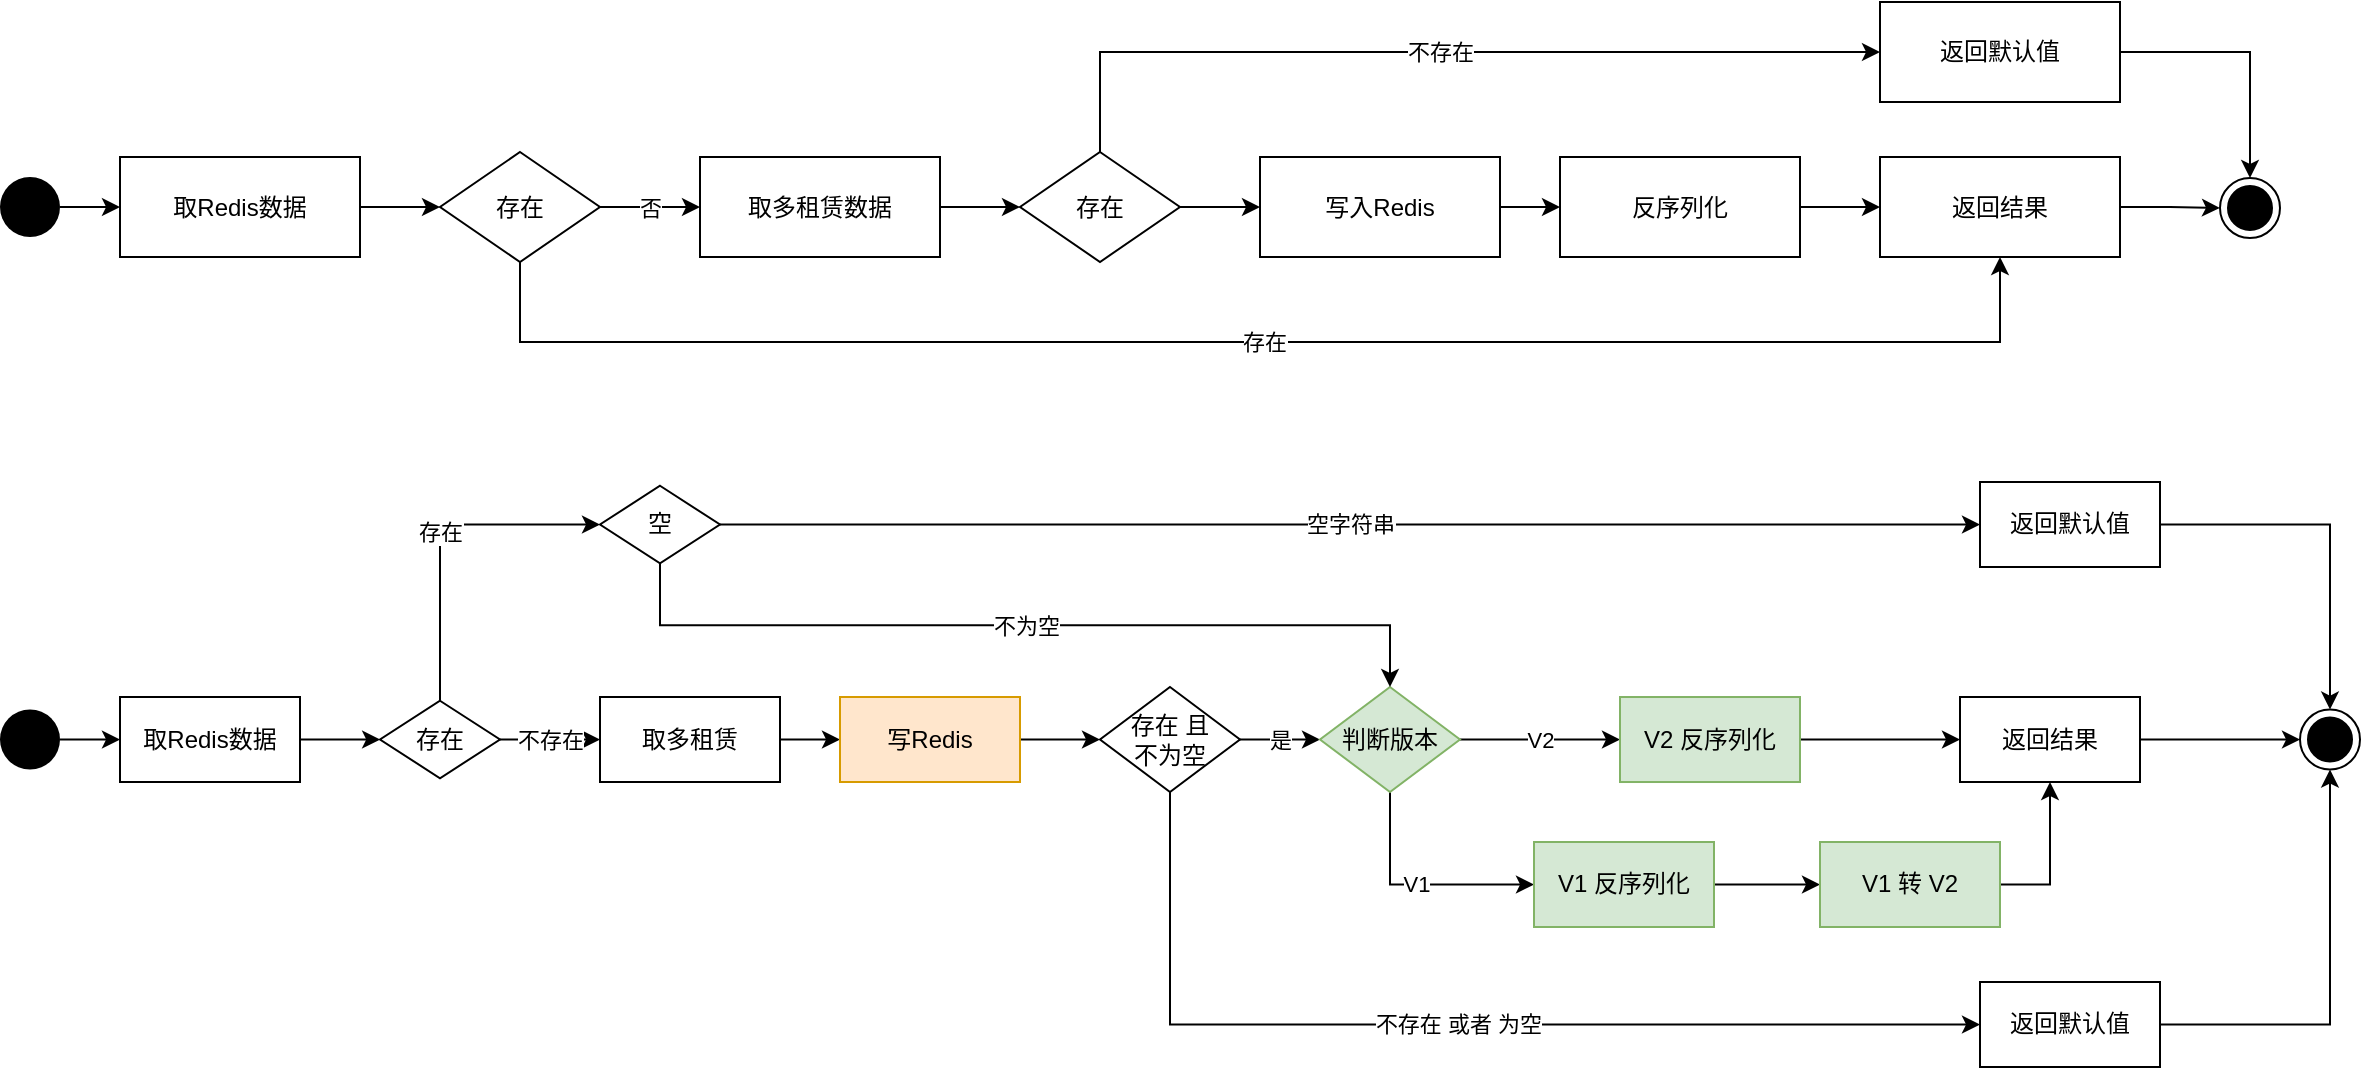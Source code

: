 <mxfile version="13.9.9" type="github">
  <diagram id="lCH3l3sZAvIwr4fx6T6T" name="Page-1">
    <mxGraphModel dx="1422" dy="839" grid="1" gridSize="10" guides="1" tooltips="1" connect="1" arrows="1" fold="1" page="1" pageScale="1" pageWidth="1654" pageHeight="2336" math="0" shadow="0">
      <root>
        <mxCell id="0" />
        <mxCell id="1" parent="0" />
        <mxCell id="pgZDr6GOO8oYsuXbYnGg-4" value="" style="edgeStyle=orthogonalEdgeStyle;rounded=0;orthogonalLoop=1;jettySize=auto;html=1;" edge="1" parent="1" source="pgZDr6GOO8oYsuXbYnGg-1" target="pgZDr6GOO8oYsuXbYnGg-3">
          <mxGeometry relative="1" as="geometry" />
        </mxCell>
        <mxCell id="pgZDr6GOO8oYsuXbYnGg-1" value="取Redis数据" style="rounded=0;whiteSpace=wrap;html=1;" vertex="1" parent="1">
          <mxGeometry x="120" y="327.5" width="120" height="50" as="geometry" />
        </mxCell>
        <mxCell id="pgZDr6GOO8oYsuXbYnGg-6" value="" style="edgeStyle=orthogonalEdgeStyle;rounded=0;orthogonalLoop=1;jettySize=auto;html=1;" edge="1" parent="1" source="pgZDr6GOO8oYsuXbYnGg-2" target="pgZDr6GOO8oYsuXbYnGg-5">
          <mxGeometry relative="1" as="geometry" />
        </mxCell>
        <mxCell id="pgZDr6GOO8oYsuXbYnGg-2" value="取多租赁数据" style="rounded=0;whiteSpace=wrap;html=1;" vertex="1" parent="1">
          <mxGeometry x="410" y="327.5" width="120" height="50" as="geometry" />
        </mxCell>
        <mxCell id="pgZDr6GOO8oYsuXbYnGg-7" value="否" style="edgeStyle=orthogonalEdgeStyle;rounded=0;orthogonalLoop=1;jettySize=auto;html=1;" edge="1" parent="1" source="pgZDr6GOO8oYsuXbYnGg-3" target="pgZDr6GOO8oYsuXbYnGg-2">
          <mxGeometry relative="1" as="geometry" />
        </mxCell>
        <mxCell id="pgZDr6GOO8oYsuXbYnGg-21" value="存在" style="edgeStyle=orthogonalEdgeStyle;rounded=0;orthogonalLoop=1;jettySize=auto;html=1;exitX=0.5;exitY=1;exitDx=0;exitDy=0;entryX=0.5;entryY=1;entryDx=0;entryDy=0;" edge="1" parent="1" source="pgZDr6GOO8oYsuXbYnGg-3" target="pgZDr6GOO8oYsuXbYnGg-11">
          <mxGeometry relative="1" as="geometry">
            <Array as="points">
              <mxPoint x="320" y="420" />
              <mxPoint x="1060" y="420" />
            </Array>
          </mxGeometry>
        </mxCell>
        <mxCell id="pgZDr6GOO8oYsuXbYnGg-3" value="存在" style="rhombus;whiteSpace=wrap;html=1;" vertex="1" parent="1">
          <mxGeometry x="280" y="325" width="80" height="55" as="geometry" />
        </mxCell>
        <mxCell id="pgZDr6GOO8oYsuXbYnGg-19" value="" style="edgeStyle=orthogonalEdgeStyle;rounded=0;orthogonalLoop=1;jettySize=auto;html=1;" edge="1" parent="1" source="pgZDr6GOO8oYsuXbYnGg-5" target="pgZDr6GOO8oYsuXbYnGg-8">
          <mxGeometry relative="1" as="geometry" />
        </mxCell>
        <mxCell id="pgZDr6GOO8oYsuXbYnGg-20" value="不存在" style="edgeStyle=orthogonalEdgeStyle;rounded=0;orthogonalLoop=1;jettySize=auto;html=1;exitX=0.5;exitY=0;exitDx=0;exitDy=0;entryX=0;entryY=0.5;entryDx=0;entryDy=0;" edge="1" parent="1" source="pgZDr6GOO8oYsuXbYnGg-5" target="pgZDr6GOO8oYsuXbYnGg-15">
          <mxGeometry relative="1" as="geometry" />
        </mxCell>
        <mxCell id="pgZDr6GOO8oYsuXbYnGg-5" value="存在" style="rhombus;whiteSpace=wrap;html=1;" vertex="1" parent="1">
          <mxGeometry x="570" y="325" width="80" height="55" as="geometry" />
        </mxCell>
        <mxCell id="pgZDr6GOO8oYsuXbYnGg-18" value="" style="edgeStyle=orthogonalEdgeStyle;rounded=0;orthogonalLoop=1;jettySize=auto;html=1;" edge="1" parent="1" source="pgZDr6GOO8oYsuXbYnGg-8" target="pgZDr6GOO8oYsuXbYnGg-9">
          <mxGeometry relative="1" as="geometry" />
        </mxCell>
        <mxCell id="pgZDr6GOO8oYsuXbYnGg-8" value="写入Redis" style="rounded=0;whiteSpace=wrap;html=1;" vertex="1" parent="1">
          <mxGeometry x="690" y="327.5" width="120" height="50" as="geometry" />
        </mxCell>
        <mxCell id="pgZDr6GOO8oYsuXbYnGg-14" value="" style="edgeStyle=orthogonalEdgeStyle;rounded=0;orthogonalLoop=1;jettySize=auto;html=1;" edge="1" parent="1" source="pgZDr6GOO8oYsuXbYnGg-9" target="pgZDr6GOO8oYsuXbYnGg-11">
          <mxGeometry relative="1" as="geometry" />
        </mxCell>
        <mxCell id="pgZDr6GOO8oYsuXbYnGg-9" value="反序列化" style="rounded=0;whiteSpace=wrap;html=1;" vertex="1" parent="1">
          <mxGeometry x="840" y="327.5" width="120" height="50" as="geometry" />
        </mxCell>
        <mxCell id="pgZDr6GOO8oYsuXbYnGg-13" value="" style="edgeStyle=orthogonalEdgeStyle;rounded=0;orthogonalLoop=1;jettySize=auto;html=1;" edge="1" parent="1" source="pgZDr6GOO8oYsuXbYnGg-11" target="pgZDr6GOO8oYsuXbYnGg-12">
          <mxGeometry relative="1" as="geometry" />
        </mxCell>
        <mxCell id="pgZDr6GOO8oYsuXbYnGg-11" value="返回结果" style="rounded=0;whiteSpace=wrap;html=1;" vertex="1" parent="1">
          <mxGeometry x="1000" y="327.5" width="120" height="50" as="geometry" />
        </mxCell>
        <mxCell id="pgZDr6GOO8oYsuXbYnGg-12" value="" style="ellipse;html=1;shape=endState;fillColor=#000000;strokeColor=#000000;" vertex="1" parent="1">
          <mxGeometry x="1170" y="338" width="30" height="30" as="geometry" />
        </mxCell>
        <mxCell id="pgZDr6GOO8oYsuXbYnGg-16" style="edgeStyle=orthogonalEdgeStyle;rounded=0;orthogonalLoop=1;jettySize=auto;html=1;exitX=1;exitY=0.5;exitDx=0;exitDy=0;" edge="1" parent="1" source="pgZDr6GOO8oYsuXbYnGg-15" target="pgZDr6GOO8oYsuXbYnGg-12">
          <mxGeometry relative="1" as="geometry" />
        </mxCell>
        <mxCell id="pgZDr6GOO8oYsuXbYnGg-15" value="返回默认值" style="rounded=0;whiteSpace=wrap;html=1;" vertex="1" parent="1">
          <mxGeometry x="1000" y="250" width="120" height="50" as="geometry" />
        </mxCell>
        <mxCell id="pgZDr6GOO8oYsuXbYnGg-23" value="" style="edgeStyle=orthogonalEdgeStyle;rounded=0;orthogonalLoop=1;jettySize=auto;html=1;" edge="1" parent="1" source="pgZDr6GOO8oYsuXbYnGg-22" target="pgZDr6GOO8oYsuXbYnGg-1">
          <mxGeometry relative="1" as="geometry" />
        </mxCell>
        <mxCell id="pgZDr6GOO8oYsuXbYnGg-22" value="" style="ellipse;fillColor=#000000;strokeColor=none;" vertex="1" parent="1">
          <mxGeometry x="60" y="337.5" width="30" height="30" as="geometry" />
        </mxCell>
        <mxCell id="pgZDr6GOO8oYsuXbYnGg-72" value="" style="edgeStyle=orthogonalEdgeStyle;rounded=0;orthogonalLoop=1;jettySize=auto;html=1;" edge="1" parent="1" source="pgZDr6GOO8oYsuXbYnGg-47" target="pgZDr6GOO8oYsuXbYnGg-71">
          <mxGeometry relative="1" as="geometry" />
        </mxCell>
        <mxCell id="pgZDr6GOO8oYsuXbYnGg-47" value="取Redis数据" style="rounded=0;whiteSpace=wrap;html=1;" vertex="1" parent="1">
          <mxGeometry x="120" y="597.5" width="90" height="42.5" as="geometry" />
        </mxCell>
        <mxCell id="pgZDr6GOO8oYsuXbYnGg-66" value="" style="edgeStyle=orthogonalEdgeStyle;rounded=0;orthogonalLoop=1;jettySize=auto;html=1;" edge="1" parent="1" source="pgZDr6GOO8oYsuXbYnGg-67" target="pgZDr6GOO8oYsuXbYnGg-47">
          <mxGeometry relative="1" as="geometry" />
        </mxCell>
        <mxCell id="pgZDr6GOO8oYsuXbYnGg-67" value="" style="ellipse;fillColor=#000000;strokeColor=none;" vertex="1" parent="1">
          <mxGeometry x="60" y="603.75" width="30" height="30" as="geometry" />
        </mxCell>
        <mxCell id="pgZDr6GOO8oYsuXbYnGg-74" value="不存在" style="edgeStyle=orthogonalEdgeStyle;rounded=0;orthogonalLoop=1;jettySize=auto;html=1;" edge="1" parent="1" source="pgZDr6GOO8oYsuXbYnGg-71" target="pgZDr6GOO8oYsuXbYnGg-73">
          <mxGeometry relative="1" as="geometry" />
        </mxCell>
        <mxCell id="pgZDr6GOO8oYsuXbYnGg-90" value="存在" style="edgeStyle=orthogonalEdgeStyle;rounded=0;orthogonalLoop=1;jettySize=auto;html=1;exitX=0.5;exitY=0;exitDx=0;exitDy=0;entryX=0;entryY=0.5;entryDx=0;entryDy=0;" edge="1" parent="1" source="pgZDr6GOO8oYsuXbYnGg-71" target="pgZDr6GOO8oYsuXbYnGg-89">
          <mxGeometry relative="1" as="geometry" />
        </mxCell>
        <mxCell id="pgZDr6GOO8oYsuXbYnGg-71" value="存在" style="rhombus;whiteSpace=wrap;html=1;" vertex="1" parent="1">
          <mxGeometry x="250" y="599.38" width="60" height="38.75" as="geometry" />
        </mxCell>
        <mxCell id="pgZDr6GOO8oYsuXbYnGg-76" value="" style="edgeStyle=orthogonalEdgeStyle;rounded=0;orthogonalLoop=1;jettySize=auto;html=1;" edge="1" parent="1" source="pgZDr6GOO8oYsuXbYnGg-73" target="pgZDr6GOO8oYsuXbYnGg-75">
          <mxGeometry relative="1" as="geometry" />
        </mxCell>
        <mxCell id="pgZDr6GOO8oYsuXbYnGg-73" value="取多租赁" style="rounded=0;whiteSpace=wrap;html=1;" vertex="1" parent="1">
          <mxGeometry x="360" y="597.5" width="90" height="42.5" as="geometry" />
        </mxCell>
        <mxCell id="pgZDr6GOO8oYsuXbYnGg-79" value="" style="edgeStyle=orthogonalEdgeStyle;rounded=0;orthogonalLoop=1;jettySize=auto;html=1;" edge="1" parent="1" source="pgZDr6GOO8oYsuXbYnGg-75" target="pgZDr6GOO8oYsuXbYnGg-78">
          <mxGeometry relative="1" as="geometry" />
        </mxCell>
        <mxCell id="pgZDr6GOO8oYsuXbYnGg-75" value="写Redis" style="rounded=0;whiteSpace=wrap;html=1;fillColor=#ffe6cc;strokeColor=#d79b00;" vertex="1" parent="1">
          <mxGeometry x="480" y="597.5" width="90" height="42.5" as="geometry" />
        </mxCell>
        <mxCell id="pgZDr6GOO8oYsuXbYnGg-82" value="是" style="edgeStyle=orthogonalEdgeStyle;rounded=0;orthogonalLoop=1;jettySize=auto;html=1;" edge="1" parent="1" source="pgZDr6GOO8oYsuXbYnGg-78" target="pgZDr6GOO8oYsuXbYnGg-81">
          <mxGeometry relative="1" as="geometry" />
        </mxCell>
        <mxCell id="pgZDr6GOO8oYsuXbYnGg-103" value="不存在 或者 为空" style="edgeStyle=orthogonalEdgeStyle;rounded=0;orthogonalLoop=1;jettySize=auto;html=1;exitX=0.5;exitY=1;exitDx=0;exitDy=0;entryX=0;entryY=0.5;entryDx=0;entryDy=0;" edge="1" parent="1" source="pgZDr6GOO8oYsuXbYnGg-78" target="pgZDr6GOO8oYsuXbYnGg-102">
          <mxGeometry relative="1" as="geometry" />
        </mxCell>
        <mxCell id="pgZDr6GOO8oYsuXbYnGg-78" value="存在 且&lt;br&gt;不为空" style="rhombus;whiteSpace=wrap;html=1;" vertex="1" parent="1">
          <mxGeometry x="610" y="592.5" width="70" height="52.5" as="geometry" />
        </mxCell>
        <mxCell id="pgZDr6GOO8oYsuXbYnGg-85" value="V2" style="edgeStyle=orthogonalEdgeStyle;rounded=0;orthogonalLoop=1;jettySize=auto;html=1;" edge="1" parent="1" source="pgZDr6GOO8oYsuXbYnGg-81" target="pgZDr6GOO8oYsuXbYnGg-83">
          <mxGeometry relative="1" as="geometry" />
        </mxCell>
        <mxCell id="pgZDr6GOO8oYsuXbYnGg-96" value="V1" style="edgeStyle=orthogonalEdgeStyle;rounded=0;orthogonalLoop=1;jettySize=auto;html=1;exitX=0.5;exitY=1;exitDx=0;exitDy=0;entryX=0;entryY=0.5;entryDx=0;entryDy=0;" edge="1" parent="1" source="pgZDr6GOO8oYsuXbYnGg-81" target="pgZDr6GOO8oYsuXbYnGg-95">
          <mxGeometry relative="1" as="geometry" />
        </mxCell>
        <mxCell id="pgZDr6GOO8oYsuXbYnGg-81" value="判断版本" style="rhombus;whiteSpace=wrap;html=1;fillColor=#d5e8d4;strokeColor=#82b366;" vertex="1" parent="1">
          <mxGeometry x="720" y="592.5" width="70" height="52.5" as="geometry" />
        </mxCell>
        <mxCell id="pgZDr6GOO8oYsuXbYnGg-86" value="" style="edgeStyle=orthogonalEdgeStyle;rounded=0;orthogonalLoop=1;jettySize=auto;html=1;" edge="1" parent="1" source="pgZDr6GOO8oYsuXbYnGg-83" target="pgZDr6GOO8oYsuXbYnGg-84">
          <mxGeometry relative="1" as="geometry" />
        </mxCell>
        <mxCell id="pgZDr6GOO8oYsuXbYnGg-83" value="V2 反序列化" style="rounded=0;whiteSpace=wrap;html=1;fillColor=#d5e8d4;strokeColor=#82b366;" vertex="1" parent="1">
          <mxGeometry x="870" y="597.51" width="90" height="42.5" as="geometry" />
        </mxCell>
        <mxCell id="pgZDr6GOO8oYsuXbYnGg-88" value="" style="edgeStyle=orthogonalEdgeStyle;rounded=0;orthogonalLoop=1;jettySize=auto;html=1;" edge="1" parent="1" source="pgZDr6GOO8oYsuXbYnGg-84" target="pgZDr6GOO8oYsuXbYnGg-87">
          <mxGeometry relative="1" as="geometry" />
        </mxCell>
        <mxCell id="pgZDr6GOO8oYsuXbYnGg-84" value="返回结果" style="rounded=0;whiteSpace=wrap;html=1;" vertex="1" parent="1">
          <mxGeometry x="1040" y="597.5" width="90" height="42.5" as="geometry" />
        </mxCell>
        <mxCell id="pgZDr6GOO8oYsuXbYnGg-87" value="" style="ellipse;html=1;shape=endState;fillColor=#000000;strokeColor=#000000;" vertex="1" parent="1">
          <mxGeometry x="1210" y="603.76" width="30" height="30" as="geometry" />
        </mxCell>
        <mxCell id="pgZDr6GOO8oYsuXbYnGg-92" value="空字符串" style="edgeStyle=orthogonalEdgeStyle;rounded=0;orthogonalLoop=1;jettySize=auto;html=1;exitX=1;exitY=0.5;exitDx=0;exitDy=0;" edge="1" parent="1" source="pgZDr6GOO8oYsuXbYnGg-89" target="pgZDr6GOO8oYsuXbYnGg-91">
          <mxGeometry relative="1" as="geometry" />
        </mxCell>
        <mxCell id="pgZDr6GOO8oYsuXbYnGg-94" value="不为空" style="edgeStyle=orthogonalEdgeStyle;rounded=0;orthogonalLoop=1;jettySize=auto;html=1;exitX=0.5;exitY=1;exitDx=0;exitDy=0;entryX=0.5;entryY=0;entryDx=0;entryDy=0;" edge="1" parent="1" source="pgZDr6GOO8oYsuXbYnGg-89" target="pgZDr6GOO8oYsuXbYnGg-81">
          <mxGeometry relative="1" as="geometry" />
        </mxCell>
        <mxCell id="pgZDr6GOO8oYsuXbYnGg-89" value="空" style="rhombus;whiteSpace=wrap;html=1;" vertex="1" parent="1">
          <mxGeometry x="360" y="491.88" width="60" height="38.75" as="geometry" />
        </mxCell>
        <mxCell id="pgZDr6GOO8oYsuXbYnGg-93" style="edgeStyle=orthogonalEdgeStyle;rounded=0;orthogonalLoop=1;jettySize=auto;html=1;exitX=1;exitY=0.5;exitDx=0;exitDy=0;" edge="1" parent="1" source="pgZDr6GOO8oYsuXbYnGg-91" target="pgZDr6GOO8oYsuXbYnGg-87">
          <mxGeometry relative="1" as="geometry" />
        </mxCell>
        <mxCell id="pgZDr6GOO8oYsuXbYnGg-91" value="返回默认值" style="rounded=0;whiteSpace=wrap;html=1;" vertex="1" parent="1">
          <mxGeometry x="1050" y="490" width="90" height="42.5" as="geometry" />
        </mxCell>
        <mxCell id="pgZDr6GOO8oYsuXbYnGg-98" value="" style="edgeStyle=orthogonalEdgeStyle;rounded=0;orthogonalLoop=1;jettySize=auto;html=1;" edge="1" parent="1" source="pgZDr6GOO8oYsuXbYnGg-95" target="pgZDr6GOO8oYsuXbYnGg-97">
          <mxGeometry relative="1" as="geometry" />
        </mxCell>
        <mxCell id="pgZDr6GOO8oYsuXbYnGg-95" value="V1 反序列化" style="rounded=0;whiteSpace=wrap;html=1;fillColor=#d5e8d4;strokeColor=#82b366;" vertex="1" parent="1">
          <mxGeometry x="827" y="670" width="90" height="42.5" as="geometry" />
        </mxCell>
        <mxCell id="pgZDr6GOO8oYsuXbYnGg-99" style="edgeStyle=orthogonalEdgeStyle;rounded=0;orthogonalLoop=1;jettySize=auto;html=1;exitX=1;exitY=0.5;exitDx=0;exitDy=0;" edge="1" parent="1" source="pgZDr6GOO8oYsuXbYnGg-97" target="pgZDr6GOO8oYsuXbYnGg-84">
          <mxGeometry relative="1" as="geometry" />
        </mxCell>
        <mxCell id="pgZDr6GOO8oYsuXbYnGg-97" value="V1 转 V2" style="rounded=0;whiteSpace=wrap;html=1;fillColor=#d5e8d4;strokeColor=#82b366;" vertex="1" parent="1">
          <mxGeometry x="970" y="670" width="90" height="42.5" as="geometry" />
        </mxCell>
        <mxCell id="pgZDr6GOO8oYsuXbYnGg-104" style="edgeStyle=orthogonalEdgeStyle;rounded=0;orthogonalLoop=1;jettySize=auto;html=1;exitX=1;exitY=0.5;exitDx=0;exitDy=0;entryX=0.5;entryY=1;entryDx=0;entryDy=0;" edge="1" parent="1" source="pgZDr6GOO8oYsuXbYnGg-102" target="pgZDr6GOO8oYsuXbYnGg-87">
          <mxGeometry relative="1" as="geometry" />
        </mxCell>
        <mxCell id="pgZDr6GOO8oYsuXbYnGg-102" value="返回默认值" style="rounded=0;whiteSpace=wrap;html=1;" vertex="1" parent="1">
          <mxGeometry x="1050" y="740" width="90" height="42.5" as="geometry" />
        </mxCell>
      </root>
    </mxGraphModel>
  </diagram>
</mxfile>
